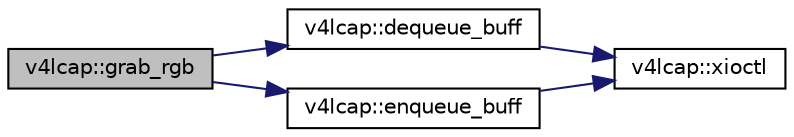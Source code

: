 digraph "v4lcap::grab_rgb"
{
 // INTERACTIVE_SVG=YES
  edge [fontname="Helvetica",fontsize="10",labelfontname="Helvetica",labelfontsize="10"];
  node [fontname="Helvetica",fontsize="10",shape=record];
  rankdir="LR";
  Node266 [label="v4lcap::grab_rgb",height=0.2,width=0.4,color="black", fillcolor="grey75", style="filled", fontcolor="black"];
  Node266 -> Node267 [color="midnightblue",fontsize="10",style="solid"];
  Node267 [label="v4lcap::dequeue_buff",height=0.2,width=0.4,color="black", fillcolor="white", style="filled",URL="$classv4lcap.html#a73678c131c1ac6c555be3ea125be08da",tooltip="Dequeue buffers allocated. "];
  Node267 -> Node268 [color="midnightblue",fontsize="10",style="solid"];
  Node268 [label="v4lcap::xioctl",height=0.2,width=0.4,color="black", fillcolor="white", style="filled",URL="$classv4lcap.html#ab5aaa5a8c0df17f5ca57e0b5170232cb"];
  Node266 -> Node269 [color="midnightblue",fontsize="10",style="solid"];
  Node269 [label="v4lcap::enqueue_buff",height=0.2,width=0.4,color="black", fillcolor="white", style="filled",URL="$classv4lcap.html#a61dcacb5bb57a9f8c72d6942f46e9ddc",tooltip="Enqueue requested buffers and set capture params. "];
  Node269 -> Node268 [color="midnightblue",fontsize="10",style="solid"];
}

